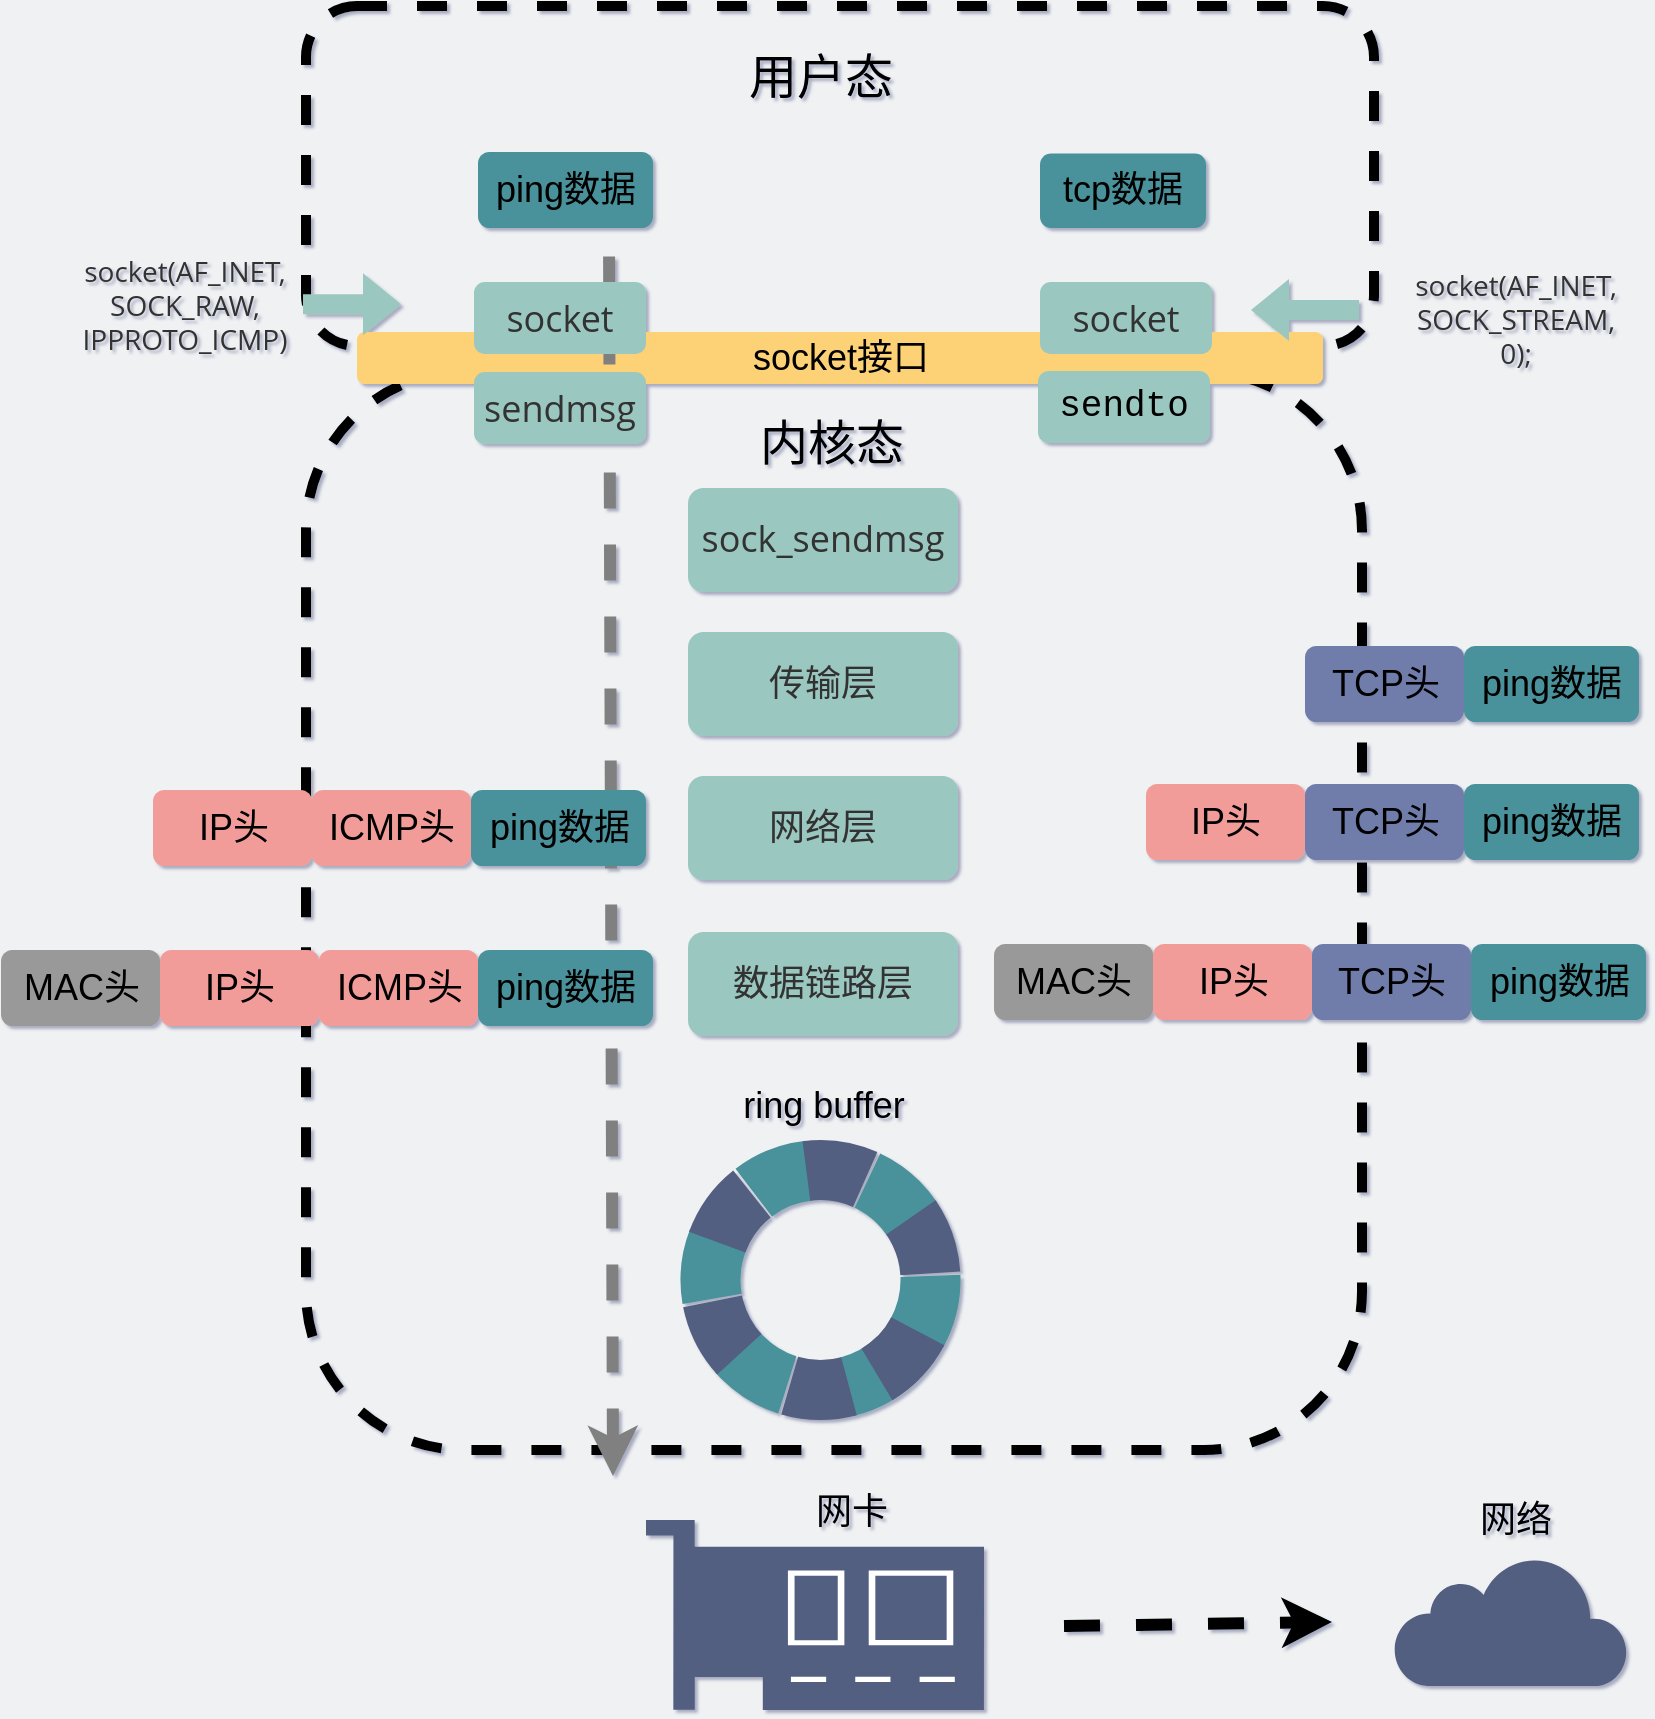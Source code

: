 <mxfile version="14.7.6" type="github"><diagram id="3228e29e-7158-1315-38df-8450db1d8a1d" name="Page-1"><mxGraphModel dx="946" dy="787" grid="0" gridSize="10" guides="1" tooltips="1" connect="1" arrows="1" fold="1" page="1" pageScale="1" pageWidth="850" pageHeight="300" background="#EFF1F3" math="0" shadow="1"><root><mxCell id="0"/><mxCell id="1" parent="0"/><mxCell id="Zxyhw3o_makbFYxT9f12-17" value="" style="rounded=1;whiteSpace=wrap;html=1;dashed=1;strokeWidth=5;fillColor=none;" parent="1" vertex="1"><mxGeometry x="158" y="-83" width="528" height="539" as="geometry"/></mxCell><mxCell id="Zxyhw3o_makbFYxT9f12-7" value="" style="rounded=1;whiteSpace=wrap;html=1;dashed=1;strokeWidth=5;fillColor=none;" parent="1" vertex="1"><mxGeometry x="158" y="-266" width="534" height="170" as="geometry"/></mxCell><mxCell id="Zxyhw3o_makbFYxT9f12-1" value="&lt;font style=&quot;font-size: 18px&quot;&gt;ping数据&lt;/font&gt;" style="rounded=1;whiteSpace=wrap;html=1;strokeColor=none;fillColor=#4A919B;" parent="1" vertex="1"><mxGeometry x="244" y="-193" width="87.5" height="38" as="geometry"/></mxCell><mxCell id="Zxyhw3o_makbFYxT9f12-2" value="&lt;font style=&quot;font-size: 18px&quot;&gt;socket接口&lt;/font&gt;" style="rounded=1;whiteSpace=wrap;html=1;strokeColor=none;labelBackgroundColor=none;fillColor=#FDD276;" parent="1" vertex="1"><mxGeometry x="183.5" y="-103" width="483" height="26" as="geometry"/></mxCell><mxCell id="Zxyhw3o_makbFYxT9f12-5" value="&lt;font style=&quot;font-size: 14px&quot;&gt;&lt;span style=&quot;color: rgb(51 , 51 , 51) ; font-family: &amp;#34;open sans&amp;#34; , &amp;#34;clear sans&amp;#34; , &amp;#34;helvetica neue&amp;#34; , &amp;#34;helvetica&amp;#34; , &amp;#34;arial&amp;#34; , sans-serif&quot;&gt;socket&lt;/span&gt;&lt;span style=&quot;color: rgb(51 , 51 , 51) ; font-family: &amp;#34;open sans&amp;#34; , &amp;#34;clear sans&amp;#34; , &amp;#34;helvetica neue&amp;#34; , &amp;#34;helvetica&amp;#34; , &amp;#34;arial&amp;#34; , sans-serif&quot;&gt;&lt;font&gt;(AF_INET, &lt;br&gt;SOCK_RAW, &lt;br&gt;IPPROTO_ICMP)&lt;/font&gt;&lt;/span&gt;&lt;/font&gt;" style="text;html=1;strokeColor=none;fillColor=none;align=center;verticalAlign=middle;whiteSpace=wrap;rounded=0;" parent="1" vertex="1"><mxGeometry x="43" y="-147" width="109" height="61" as="geometry"/></mxCell><mxCell id="Zxyhw3o_makbFYxT9f12-8" value="&lt;font style=&quot;font-size: 18px&quot;&gt;tcp数据&lt;/font&gt;" style="rounded=1;whiteSpace=wrap;html=1;strokeColor=none;fillColor=#4A919B;" parent="1" vertex="1"><mxGeometry x="525" y="-192.25" width="83" height="37.25" as="geometry"/></mxCell><mxCell id="Zxyhw3o_makbFYxT9f12-9" value="&lt;div style=&quot;font-family: &amp;quot;menlo&amp;quot; , &amp;quot;monaco&amp;quot; , &amp;quot;courier new&amp;quot; , monospace ; line-height: 23px&quot;&gt;&lt;span style=&quot;&quot;&gt;&lt;font style=&quot;font-size: 18px&quot;&gt;sendto&lt;/font&gt;&lt;/span&gt;&lt;/div&gt;" style="rounded=1;whiteSpace=wrap;html=1;strokeColor=none;fillColor=#9AC7BF;labelBackgroundColor=none;" parent="1" vertex="1"><mxGeometry x="524" y="-83.5" width="86" height="36" as="geometry"/></mxCell><mxCell id="Zxyhw3o_makbFYxT9f12-11" value="&lt;font style=&quot;font-size: 24px&quot;&gt;用户态&lt;/font&gt;" style="text;html=1;strokeColor=none;fillColor=none;align=center;verticalAlign=middle;whiteSpace=wrap;rounded=0;dashed=1;" parent="1" vertex="1"><mxGeometry x="349" y="-240" width="132.5" height="20" as="geometry"/></mxCell><mxCell id="Zxyhw3o_makbFYxT9f12-12" value="&lt;font style=&quot;font-size: 24px&quot;&gt;内核态&lt;/font&gt;" style="text;html=1;strokeColor=none;align=center;verticalAlign=middle;whiteSpace=wrap;rounded=0;dashed=1;labelBackgroundColor=none;" parent="1" vertex="1"><mxGeometry x="370" y="-57" width="102" height="20" as="geometry"/></mxCell><mxCell id="Zxyhw3o_makbFYxT9f12-14" value="&lt;span style=&quot;color: rgb(51, 51, 51); font-family: &amp;quot;open sans&amp;quot;, &amp;quot;clear sans&amp;quot;, &amp;quot;helvetica neue&amp;quot;, helvetica, arial, sans-serif; font-size: 18px;&quot;&gt;&lt;font style=&quot;font-size: 18px&quot;&gt;sock_sendmsg&lt;/font&gt;&lt;/span&gt;" style="rounded=1;whiteSpace=wrap;html=1;strokeColor=none;fontSize=18;fillColor=#9AC7BF;labelBackgroundColor=none;" parent="1" vertex="1"><mxGeometry x="349" y="-25" width="135" height="52" as="geometry"/></mxCell><mxCell id="Zxyhw3o_makbFYxT9f12-16" value="&lt;span style=&quot;color: rgb(51 , 51 , 51) ; font-family: &amp;#34;open sans&amp;#34; , &amp;#34;clear sans&amp;#34; , &amp;#34;helvetica neue&amp;#34; , &amp;#34;helvetica&amp;#34; , &amp;#34;arial&amp;#34; , sans-serif&quot;&gt;&lt;font style=&quot;font-size: 14px&quot;&gt;socket(AF_INET, SOCK_STREAM, 0);&lt;/font&gt;&lt;/span&gt;" style="text;html=1;strokeColor=none;align=center;verticalAlign=middle;whiteSpace=wrap;rounded=0;dashed=1;labelBackgroundColor=none;" parent="1" vertex="1"><mxGeometry x="743" y="-119" width="40" height="20" as="geometry"/></mxCell><mxCell id="Zxyhw3o_makbFYxT9f12-18" value="&lt;span style=&quot;color: rgb(51, 51, 51); font-family: &amp;quot;open sans&amp;quot;, &amp;quot;clear sans&amp;quot;, &amp;quot;helvetica neue&amp;quot;, helvetica, arial, sans-serif; font-size: 18px;&quot;&gt;&lt;font style=&quot;font-size: 18px&quot;&gt;传输层&lt;/font&gt;&lt;/span&gt;" style="rounded=1;whiteSpace=wrap;html=1;strokeColor=none;fontSize=18;fillColor=#9AC7BF;labelBackgroundColor=none;" parent="1" vertex="1"><mxGeometry x="349" y="47" width="135" height="52" as="geometry"/></mxCell><mxCell id="Zxyhw3o_makbFYxT9f12-19" value="&lt;span style=&quot;color: rgb(51, 51, 51); font-family: &amp;quot;open sans&amp;quot;, &amp;quot;clear sans&amp;quot;, &amp;quot;helvetica neue&amp;quot;, helvetica, arial, sans-serif; font-size: 18px;&quot;&gt;网络层&lt;/span&gt;" style="rounded=1;whiteSpace=wrap;html=1;strokeColor=none;fontSize=18;fillColor=#9AC7BF;labelBackgroundColor=none;" parent="1" vertex="1"><mxGeometry x="349" y="119" width="135" height="52" as="geometry"/></mxCell><mxCell id="Zxyhw3o_makbFYxT9f12-20" value="" style="shape=flexArrow;endArrow=classic;html=1;strokeColor=none;fillColor=#9AC7BF;labelBackgroundColor=none;" parent="1" edge="1"><mxGeometry width="50" height="50" relative="1" as="geometry"><mxPoint x="685" y="-114.0" as="sourcePoint"/><mxPoint x="630" y="-114" as="targetPoint"/></mxGeometry></mxCell><mxCell id="Zxyhw3o_makbFYxT9f12-21" value="&lt;span style=&quot;color: rgb(51, 51, 51); font-family: &amp;quot;open sans&amp;quot;, &amp;quot;clear sans&amp;quot;, &amp;quot;helvetica neue&amp;quot;, helvetica, arial, sans-serif; font-size: 18px;&quot;&gt;数据链路层&lt;/span&gt;" style="rounded=1;whiteSpace=wrap;html=1;strokeColor=none;fontSize=18;fillColor=#9AC7BF;labelBackgroundColor=none;" parent="1" vertex="1"><mxGeometry x="349" y="197" width="135" height="52" as="geometry"/></mxCell><mxCell id="Zxyhw3o_makbFYxT9f12-22" value="" style="pointerEvents=1;shadow=0;dashed=0;html=1;strokeColor=none;labelPosition=center;verticalLabelPosition=bottom;verticalAlign=top;align=center;outlineConnect=0;shape=mxgraph.veeam2.network_card;fillColor=#535E80;" parent="1" vertex="1"><mxGeometry x="328" y="491" width="169" height="95" as="geometry"/></mxCell><mxCell id="Zxyhw3o_makbFYxT9f12-25" value="" style="ellipse;whiteSpace=wrap;html=1;aspect=fixed;dashed=1;fontSize=18;strokeWidth=30;fillColor=none;strokeColor=#4A919B;rotation=45;dashPattern=1 1;" parent="1" vertex="1"><mxGeometry x="360.25" y="316" width="110" height="110" as="geometry"/></mxCell><mxCell id="Zxyhw3o_makbFYxT9f12-26" value="" style="ellipse;whiteSpace=wrap;html=1;aspect=fixed;dashed=1;fontSize=18;strokeWidth=30;fillColor=none;rotation=75;dashPattern=1 1;strokeColor=#535E80;" parent="1" vertex="1"><mxGeometry x="360.25" y="316" width="110" height="110" as="geometry"/></mxCell><mxCell id="Zxyhw3o_makbFYxT9f12-27" value="ring buffer" style="text;html=1;strokeColor=none;fillColor=none;align=center;verticalAlign=middle;whiteSpace=wrap;rounded=0;dashed=1;dashPattern=1 1;fontSize=18;" parent="1" vertex="1"><mxGeometry x="363.5" y="272" width="106" height="24" as="geometry"/></mxCell><mxCell id="Zxyhw3o_makbFYxT9f12-28" value="网卡" style="text;html=1;strokeColor=none;fillColor=none;align=center;verticalAlign=middle;whiteSpace=wrap;rounded=0;dashed=1;dashPattern=1 1;fontSize=18;" parent="1" vertex="1"><mxGeometry x="378" y="475" width="106" height="24" as="geometry"/></mxCell><mxCell id="Zxyhw3o_makbFYxT9f12-6" value="" style="shape=flexArrow;endArrow=classic;html=1;strokeColor=none;fillColor=#9AC7BF;labelBackgroundColor=none;" parent="1" edge="1"><mxGeometry width="50" height="50" relative="1" as="geometry"><mxPoint x="156" y="-116.92" as="sourcePoint"/><mxPoint x="206" y="-116.92" as="targetPoint"/></mxGeometry></mxCell><mxCell id="Zxyhw3o_makbFYxT9f12-40" value="&lt;span style=&quot;color: rgb(51, 51, 51); font-family: &amp;quot;open sans&amp;quot;, &amp;quot;clear sans&amp;quot;, &amp;quot;helvetica neue&amp;quot;, helvetica, arial, sans-serif;&quot;&gt;&lt;font style=&quot;font-size: 18px&quot;&gt;socket&lt;/font&gt;&lt;/span&gt;" style="rounded=1;whiteSpace=wrap;html=1;strokeColor=none;fillColor=#9AC7BF;labelBackgroundColor=none;" parent="1" vertex="1"><mxGeometry x="525" y="-128" width="86" height="36" as="geometry"/></mxCell><mxCell id="Zxyhw3o_makbFYxT9f12-43" value="" style="endArrow=none;dashed=1;html=1;labelBackgroundColor=none;fontSize=18;fontColor=#9AC7BF;fillColor=#9AC7BF;startArrow=classic;startFill=1;strokeWidth=6;strokeColor=#808080;" parent="1" edge="1"><mxGeometry width="50" height="50" relative="1" as="geometry"><mxPoint x="311.5" y="469" as="sourcePoint"/><mxPoint x="309.5" y="-155" as="targetPoint"/></mxGeometry></mxCell><mxCell id="Zxyhw3o_makbFYxT9f12-44" value="" style="endArrow=classic;dashed=1;html=1;labelBackgroundColor=none;fontSize=18;fontColor=#9AC7BF;strokeWidth=6;fillColor=#9AC7BF;endFill=1;" parent="1" edge="1"><mxGeometry width="50" height="50" relative="1" as="geometry"><mxPoint x="537" y="544" as="sourcePoint"/><mxPoint x="671" y="542" as="targetPoint"/></mxGeometry></mxCell><mxCell id="Zxyhw3o_makbFYxT9f12-46" value="" style="html=1;outlineConnect=0;gradientColor=none;gradientDirection=north;strokeWidth=2;shape=mxgraph.networks.cloud;fontColor=#ffffff;dashed=1;dashPattern=1 1;labelBackgroundColor=none;fontSize=18;strokeColor=none;fillColor=#535E80;" parent="1" vertex="1"><mxGeometry x="702" y="509" width="117" height="65" as="geometry"/></mxCell><mxCell id="Zxyhw3o_makbFYxT9f12-47" value="网络" style="text;html=1;strokeColor=none;fillColor=none;align=center;verticalAlign=middle;whiteSpace=wrap;rounded=0;dashed=1;dashPattern=1 1;fontSize=18;" parent="1" vertex="1"><mxGeometry x="710" y="479" width="106" height="24" as="geometry"/></mxCell><mxCell id="Zxyhw3o_makbFYxT9f12-48" value="&lt;font style=&quot;font-size: 18px&quot;&gt;ping数据&lt;/font&gt;" style="rounded=1;whiteSpace=wrap;html=1;strokeColor=none;fillColor=#4A919B;" parent="1" vertex="1"><mxGeometry x="240.5" y="126" width="87.5" height="38" as="geometry"/></mxCell><mxCell id="Zxyhw3o_makbFYxT9f12-49" value="&lt;font style=&quot;font-size: 18px&quot;&gt;ICMP头&lt;/font&gt;" style="rounded=1;whiteSpace=wrap;html=1;strokeColor=none;fillColor=#F19C99;" parent="1" vertex="1"><mxGeometry x="161" y="126" width="79.5" height="38" as="geometry"/></mxCell><mxCell id="Zxyhw3o_makbFYxT9f12-53" value="&lt;font style=&quot;font-size: 18px&quot;&gt;IP头&lt;/font&gt;" style="rounded=1;whiteSpace=wrap;html=1;strokeColor=none;fillColor=#F19C99;" parent="1" vertex="1"><mxGeometry x="81.5" y="126" width="79.5" height="38" as="geometry"/></mxCell><mxCell id="Zxyhw3o_makbFYxT9f12-54" value="&lt;font style=&quot;font-size: 18px&quot;&gt;ping数据&lt;/font&gt;" style="rounded=1;whiteSpace=wrap;html=1;strokeColor=none;fillColor=#4A919B;" parent="1" vertex="1"><mxGeometry x="244" y="206" width="87.5" height="38" as="geometry"/></mxCell><mxCell id="Zxyhw3o_makbFYxT9f12-55" value="&lt;font style=&quot;font-size: 18px&quot;&gt;ICMP头&lt;/font&gt;" style="rounded=1;whiteSpace=wrap;html=1;strokeColor=none;fillColor=#F19C99;" parent="1" vertex="1"><mxGeometry x="164.5" y="206" width="79.5" height="38" as="geometry"/></mxCell><mxCell id="Zxyhw3o_makbFYxT9f12-56" value="&lt;font style=&quot;font-size: 18px&quot;&gt;IP头&lt;/font&gt;" style="rounded=1;whiteSpace=wrap;html=1;strokeColor=none;fillColor=#F19C99;" parent="1" vertex="1"><mxGeometry x="85" y="206" width="79.5" height="38" as="geometry"/></mxCell><mxCell id="Zxyhw3o_makbFYxT9f12-57" value="&lt;font style=&quot;font-size: 18px&quot;&gt;MAC头&lt;/font&gt;" style="rounded=1;whiteSpace=wrap;html=1;strokeColor=none;fillColor=#999999;" parent="1" vertex="1"><mxGeometry x="5.5" y="206" width="79.5" height="38" as="geometry"/></mxCell><mxCell id="Zxyhw3o_makbFYxT9f12-58" value="&lt;font style=&quot;font-size: 18px&quot;&gt;ping数据&lt;/font&gt;" style="rounded=1;whiteSpace=wrap;html=1;strokeColor=none;fillColor=#4A919B;" parent="1" vertex="1"><mxGeometry x="737" y="123" width="87.5" height="38" as="geometry"/></mxCell><mxCell id="Zxyhw3o_makbFYxT9f12-59" value="&lt;font style=&quot;font-size: 18px&quot;&gt;TCP头&lt;/font&gt;" style="rounded=1;whiteSpace=wrap;html=1;strokeColor=none;fillColor=#6F7DAB;" parent="1" vertex="1"><mxGeometry x="657.5" y="123" width="79.5" height="38" as="geometry"/></mxCell><mxCell id="Zxyhw3o_makbFYxT9f12-60" value="&lt;font style=&quot;font-size: 18px&quot;&gt;IP头&lt;/font&gt;" style="rounded=1;whiteSpace=wrap;html=1;strokeColor=none;fillColor=#F19C99;" parent="1" vertex="1"><mxGeometry x="578" y="123" width="79.5" height="38" as="geometry"/></mxCell><mxCell id="Zxyhw3o_makbFYxT9f12-61" value="&lt;font style=&quot;font-size: 18px&quot;&gt;ping数据&lt;/font&gt;" style="rounded=1;whiteSpace=wrap;html=1;strokeColor=none;fillColor=#4A919B;" parent="1" vertex="1"><mxGeometry x="740.5" y="203" width="87.5" height="38" as="geometry"/></mxCell><mxCell id="Zxyhw3o_makbFYxT9f12-62" value="&lt;span style=&quot;font-size: 18px&quot;&gt;TCP头&lt;/span&gt;" style="rounded=1;whiteSpace=wrap;html=1;strokeColor=none;fillColor=#6F7DAB;" parent="1" vertex="1"><mxGeometry x="661" y="203" width="79.5" height="38" as="geometry"/></mxCell><mxCell id="Zxyhw3o_makbFYxT9f12-63" value="&lt;font style=&quot;font-size: 18px&quot;&gt;IP头&lt;/font&gt;" style="rounded=1;whiteSpace=wrap;html=1;strokeColor=none;fillColor=#F19C99;" parent="1" vertex="1"><mxGeometry x="581.5" y="203" width="79.5" height="38" as="geometry"/></mxCell><mxCell id="Zxyhw3o_makbFYxT9f12-64" value="&lt;font style=&quot;font-size: 18px&quot;&gt;MAC头&lt;/font&gt;" style="rounded=1;whiteSpace=wrap;html=1;strokeColor=none;fillColor=#999999;" parent="1" vertex="1"><mxGeometry x="502" y="203" width="79.5" height="38" as="geometry"/></mxCell><mxCell id="Zxyhw3o_makbFYxT9f12-65" value="&lt;font style=&quot;font-size: 18px&quot;&gt;ping数据&lt;/font&gt;" style="rounded=1;whiteSpace=wrap;html=1;strokeColor=none;fillColor=#4A919B;" parent="1" vertex="1"><mxGeometry x="737" y="54" width="87.5" height="38" as="geometry"/></mxCell><mxCell id="Zxyhw3o_makbFYxT9f12-66" value="&lt;font style=&quot;font-size: 18px&quot;&gt;TCP头&lt;/font&gt;" style="rounded=1;whiteSpace=wrap;html=1;strokeColor=none;fillColor=#6F7DAB;" parent="1" vertex="1"><mxGeometry x="657.5" y="54" width="79.5" height="38" as="geometry"/></mxCell><mxCell id="Zxyhw3o_makbFYxT9f12-3" value="&lt;span style=&quot;color: rgb(51, 51, 51); font-family: &amp;quot;open sans&amp;quot;, &amp;quot;clear sans&amp;quot;, &amp;quot;helvetica neue&amp;quot;, helvetica, arial, sans-serif;&quot;&gt;&lt;font style=&quot;font-size: 18px&quot;&gt;sendmsg&lt;/font&gt;&lt;/span&gt;" style="rounded=1;whiteSpace=wrap;html=1;strokeColor=none;fillColor=#9AC7BF;labelBackgroundColor=none;" parent="1" vertex="1"><mxGeometry x="242" y="-83" width="86" height="36" as="geometry"/></mxCell><mxCell id="Zxyhw3o_makbFYxT9f12-4" value="&lt;span style=&quot;color: rgb(51, 51, 51); font-family: &amp;quot;open sans&amp;quot;, &amp;quot;clear sans&amp;quot;, &amp;quot;helvetica neue&amp;quot;, helvetica, arial, sans-serif;&quot;&gt;&lt;font style=&quot;font-size: 18px&quot;&gt;socket&lt;/font&gt;&lt;/span&gt;" style="rounded=1;whiteSpace=wrap;html=1;strokeColor=none;fillColor=#9AC7BF;labelBackgroundColor=none;" parent="1" vertex="1"><mxGeometry x="242" y="-128" width="86" height="36" as="geometry"/></mxCell></root></mxGraphModel></diagram></mxfile>